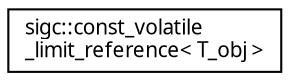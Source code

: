 digraph "Graphical Class Hierarchy"
{
  edge [fontname="Sans",fontsize="10",labelfontname="Sans",labelfontsize="10"];
  node [fontname="Sans",fontsize="10",shape=record];
  rankdir="LR";
  Node1 [label="sigc::const_volatile\l_limit_reference\< T_obj \>",height=0.2,width=0.4,color="black", fillcolor="white", style="filled",URL="$classsigc_1_1const__volatile__limit__reference.html"];
}
